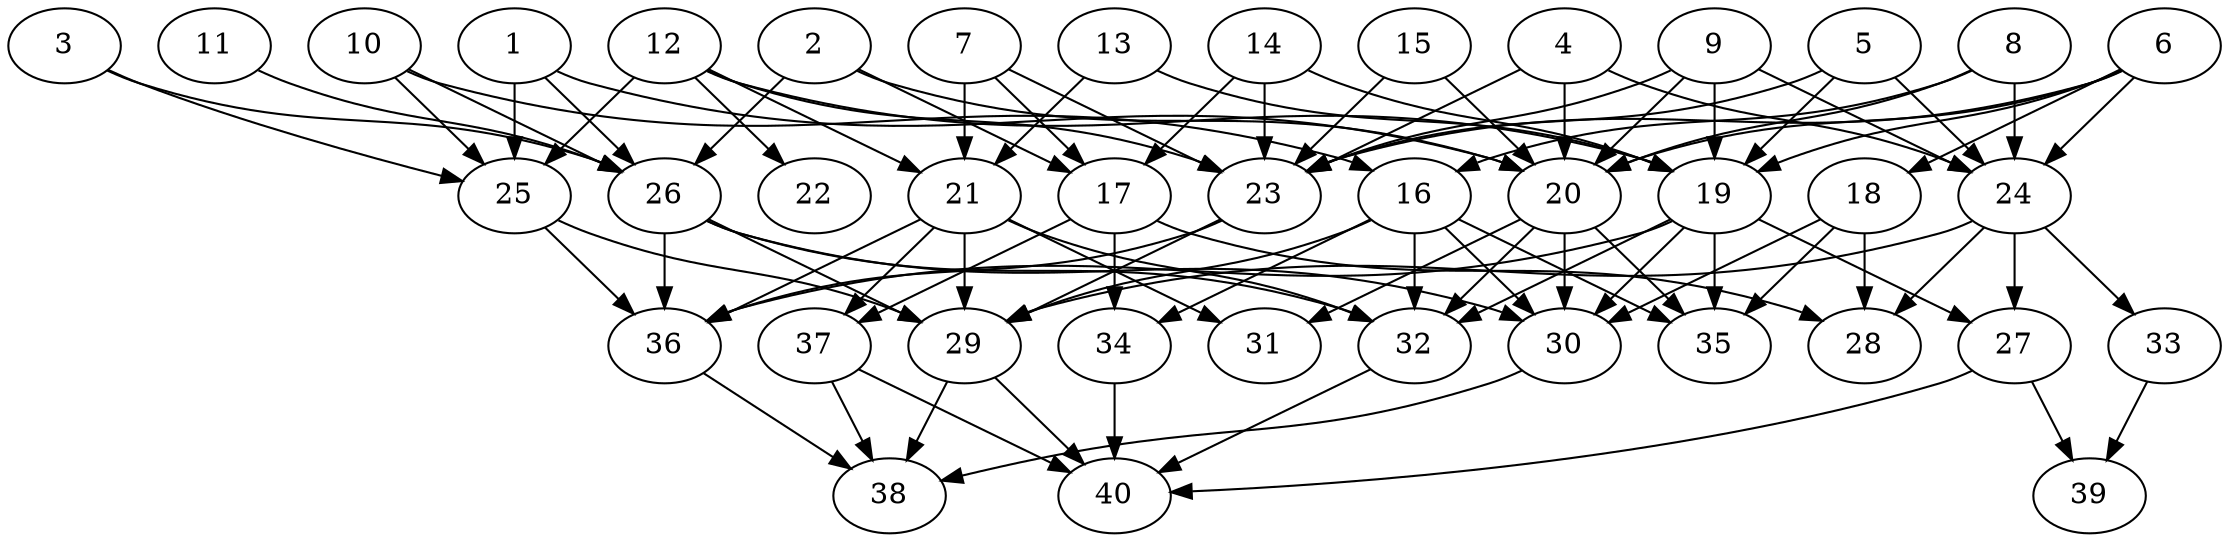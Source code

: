 // DAG automatically generated by daggen at Thu Oct  3 14:06:49 2019
// ./daggen --dot -n 40 --ccr 0.4 --fat 0.7 --regular 0.7 --density 0.5 --mindata 5242880 --maxdata 52428800 
digraph G {
  1 [size="124518400", alpha="0.08", expect_size="49807360"] 
  1 -> 20 [size ="49807360"]
  1 -> 25 [size ="49807360"]
  1 -> 26 [size ="49807360"]
  2 [size="51023360", alpha="0.15", expect_size="20409344"] 
  2 -> 17 [size ="20409344"]
  2 -> 20 [size ="20409344"]
  2 -> 26 [size ="20409344"]
  3 [size="86681600", alpha="0.05", expect_size="34672640"] 
  3 -> 25 [size ="34672640"]
  3 -> 26 [size ="34672640"]
  4 [size="41523200", alpha="0.19", expect_size="16609280"] 
  4 -> 20 [size ="16609280"]
  4 -> 23 [size ="16609280"]
  4 -> 24 [size ="16609280"]
  5 [size="46382080", alpha="0.14", expect_size="18552832"] 
  5 -> 19 [size ="18552832"]
  5 -> 23 [size ="18552832"]
  5 -> 24 [size ="18552832"]
  6 [size="85450240", alpha="0.09", expect_size="34180096"] 
  6 -> 18 [size ="34180096"]
  6 -> 19 [size ="34180096"]
  6 -> 20 [size ="34180096"]
  6 -> 23 [size ="34180096"]
  6 -> 24 [size ="34180096"]
  7 [size="16120320", alpha="0.00", expect_size="6448128"] 
  7 -> 17 [size ="6448128"]
  7 -> 21 [size ="6448128"]
  7 -> 23 [size ="6448128"]
  8 [size="103769600", alpha="0.07", expect_size="41507840"] 
  8 -> 16 [size ="41507840"]
  8 -> 20 [size ="41507840"]
  8 -> 24 [size ="41507840"]
  9 [size="23956480", alpha="0.07", expect_size="9582592"] 
  9 -> 19 [size ="9582592"]
  9 -> 20 [size ="9582592"]
  9 -> 23 [size ="9582592"]
  9 -> 24 [size ="9582592"]
  10 [size="125250560", alpha="0.14", expect_size="50100224"] 
  10 -> 16 [size ="50100224"]
  10 -> 25 [size ="50100224"]
  10 -> 26 [size ="50100224"]
  11 [size="123571200", alpha="0.06", expect_size="49428480"] 
  11 -> 26 [size ="49428480"]
  12 [size="52899840", alpha="0.12", expect_size="21159936"] 
  12 -> 19 [size ="21159936"]
  12 -> 21 [size ="21159936"]
  12 -> 22 [size ="21159936"]
  12 -> 23 [size ="21159936"]
  12 -> 25 [size ="21159936"]
  13 [size="23616000", alpha="0.04", expect_size="9446400"] 
  13 -> 19 [size ="9446400"]
  13 -> 21 [size ="9446400"]
  14 [size="51627520", alpha="0.10", expect_size="20651008"] 
  14 -> 17 [size ="20651008"]
  14 -> 19 [size ="20651008"]
  14 -> 23 [size ="20651008"]
  15 [size="47966720", alpha="0.15", expect_size="19186688"] 
  15 -> 20 [size ="19186688"]
  15 -> 23 [size ="19186688"]
  16 [size="13649920", alpha="0.05", expect_size="5459968"] 
  16 -> 29 [size ="5459968"]
  16 -> 30 [size ="5459968"]
  16 -> 32 [size ="5459968"]
  16 -> 34 [size ="5459968"]
  16 -> 35 [size ="5459968"]
  17 [size="64417280", alpha="0.12", expect_size="25766912"] 
  17 -> 28 [size ="25766912"]
  17 -> 34 [size ="25766912"]
  17 -> 37 [size ="25766912"]
  18 [size="65436160", alpha="0.07", expect_size="26174464"] 
  18 -> 28 [size ="26174464"]
  18 -> 30 [size ="26174464"]
  18 -> 35 [size ="26174464"]
  19 [size="106268160", alpha="0.19", expect_size="42507264"] 
  19 -> 27 [size ="42507264"]
  19 -> 30 [size ="42507264"]
  19 -> 32 [size ="42507264"]
  19 -> 35 [size ="42507264"]
  19 -> 36 [size ="42507264"]
  20 [size="28746240", alpha="0.16", expect_size="11498496"] 
  20 -> 30 [size ="11498496"]
  20 -> 31 [size ="11498496"]
  20 -> 32 [size ="11498496"]
  20 -> 35 [size ="11498496"]
  21 [size="112604160", alpha="0.12", expect_size="45041664"] 
  21 -> 29 [size ="45041664"]
  21 -> 31 [size ="45041664"]
  21 -> 32 [size ="45041664"]
  21 -> 36 [size ="45041664"]
  21 -> 37 [size ="45041664"]
  22 [size="30558720", alpha="0.14", expect_size="12223488"] 
  23 [size="101396480", alpha="0.08", expect_size="40558592"] 
  23 -> 29 [size ="40558592"]
  23 -> 36 [size ="40558592"]
  24 [size="124805120", alpha="0.08", expect_size="49922048"] 
  24 -> 27 [size ="49922048"]
  24 -> 28 [size ="49922048"]
  24 -> 29 [size ="49922048"]
  24 -> 33 [size ="49922048"]
  25 [size="64276480", alpha="0.13", expect_size="25710592"] 
  25 -> 29 [size ="25710592"]
  25 -> 36 [size ="25710592"]
  26 [size="37181440", alpha="0.11", expect_size="14872576"] 
  26 -> 29 [size ="14872576"]
  26 -> 30 [size ="14872576"]
  26 -> 32 [size ="14872576"]
  26 -> 36 [size ="14872576"]
  27 [size="64852480", alpha="0.09", expect_size="25940992"] 
  27 -> 39 [size ="25940992"]
  27 -> 40 [size ="25940992"]
  28 [size="20034560", alpha="0.02", expect_size="8013824"] 
  29 [size="62842880", alpha="0.17", expect_size="25137152"] 
  29 -> 38 [size ="25137152"]
  29 -> 40 [size ="25137152"]
  30 [size="55464960", alpha="0.11", expect_size="22185984"] 
  30 -> 38 [size ="22185984"]
  31 [size="30026240", alpha="0.04", expect_size="12010496"] 
  32 [size="97935360", alpha="0.04", expect_size="39174144"] 
  32 -> 40 [size ="39174144"]
  33 [size="61178880", alpha="0.05", expect_size="24471552"] 
  33 -> 39 [size ="24471552"]
  34 [size="111301120", alpha="0.13", expect_size="44520448"] 
  34 -> 40 [size ="44520448"]
  35 [size="40788480", alpha="0.07", expect_size="16315392"] 
  36 [size="118845440", alpha="0.01", expect_size="47538176"] 
  36 -> 38 [size ="47538176"]
  37 [size="63923200", alpha="0.04", expect_size="25569280"] 
  37 -> 38 [size ="25569280"]
  37 -> 40 [size ="25569280"]
  38 [size="114964480", alpha="0.15", expect_size="45985792"] 
  39 [size="126704640", alpha="0.03", expect_size="50681856"] 
  40 [size="109992960", alpha="0.13", expect_size="43997184"] 
}

